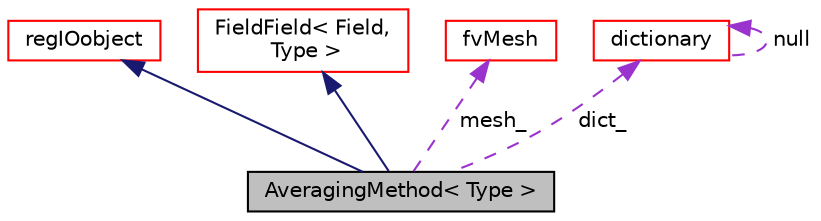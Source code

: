digraph "AveragingMethod&lt; Type &gt;"
{
  bgcolor="transparent";
  edge [fontname="Helvetica",fontsize="10",labelfontname="Helvetica",labelfontsize="10"];
  node [fontname="Helvetica",fontsize="10",shape=record];
  Node14 [label="AveragingMethod\< Type \>",height=0.2,width=0.4,color="black", fillcolor="grey75", style="filled", fontcolor="black"];
  Node15 -> Node14 [dir="back",color="midnightblue",fontsize="10",style="solid",fontname="Helvetica"];
  Node15 [label="regIOobject",height=0.2,width=0.4,color="red",URL="$a27441.html",tooltip="regIOobject is an abstract class derived from IOobject to handle automatic object registration with t..."];
  Node22 -> Node14 [dir="back",color="midnightblue",fontsize="10",style="solid",fontname="Helvetica"];
  Node22 [label="FieldField\< Field,\l Type \>",height=0.2,width=0.4,color="red",URL="$a27529.html",tooltip="Generic field type. "];
  Node28 -> Node14 [dir="back",color="darkorchid3",fontsize="10",style="dashed",label=" mesh_" ,fontname="Helvetica"];
  Node28 [label="fvMesh",height=0.2,width=0.4,color="red",URL="$a23593.html",tooltip="Mesh data needed to do the Finite Volume discretisation. "];
  Node40 -> Node14 [dir="back",color="darkorchid3",fontsize="10",style="dashed",label=" dict_" ,fontname="Helvetica"];
  Node40 [label="dictionary",height=0.2,width=0.4,color="red",URL="$a27129.html",tooltip="A list of keyword definitions, which are a keyword followed by any number of values (e..."];
  Node40 -> Node40 [dir="back",color="darkorchid3",fontsize="10",style="dashed",label=" null" ,fontname="Helvetica"];
}
